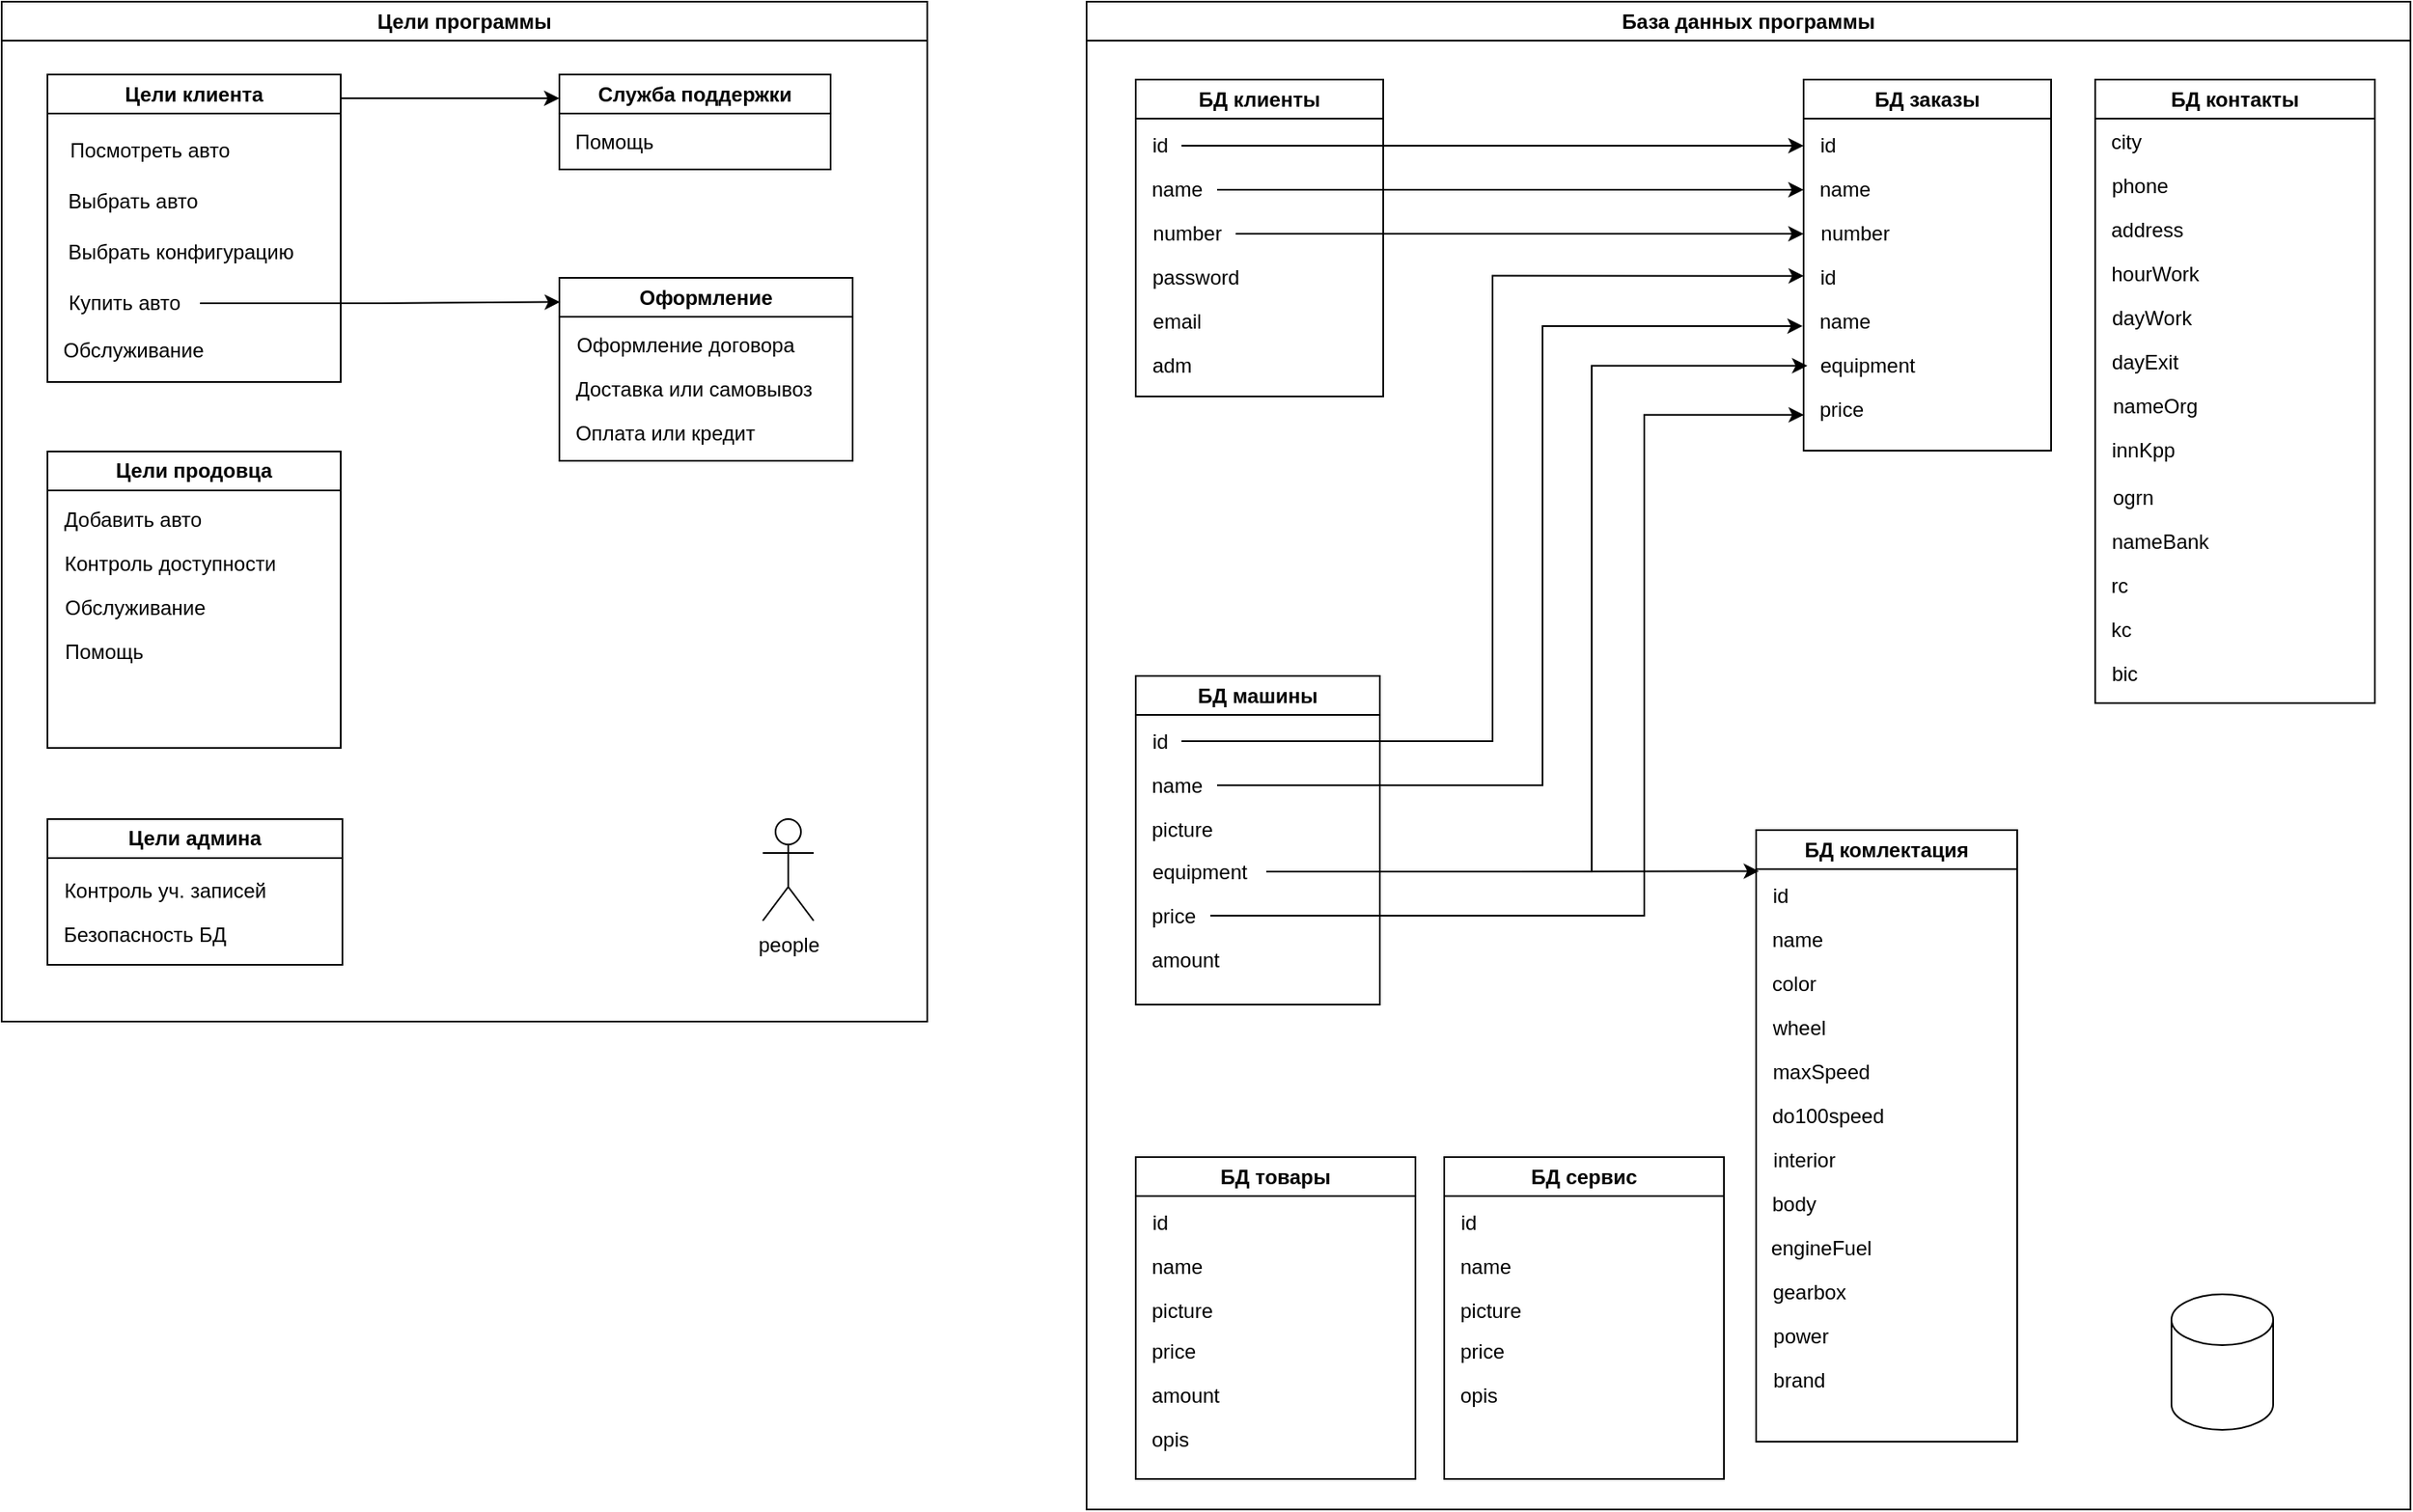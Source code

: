<mxfile version="23.1.5" type="device">
  <diagram id="C5RBs43oDa-KdzZeNtuy" name="Page-1">
    <mxGraphModel dx="1366" dy="804" grid="0" gridSize="10" guides="1" tooltips="1" connect="1" arrows="1" fold="1" page="1" pageScale="1" pageWidth="900" pageHeight="1600" math="0" shadow="0">
      <root>
        <mxCell id="WIyWlLk6GJQsqaUBKTNV-0" />
        <mxCell id="WIyWlLk6GJQsqaUBKTNV-1" parent="WIyWlLk6GJQsqaUBKTNV-0" />
        <mxCell id="UgQdUvCFgoRHDVN43WVg-59" value="Цели программы" style="swimlane;whiteSpace=wrap;html=1;" parent="WIyWlLk6GJQsqaUBKTNV-1" vertex="1">
          <mxGeometry x="21" y="19" width="546" height="602" as="geometry" />
        </mxCell>
        <mxCell id="UgQdUvCFgoRHDVN43WVg-58" value="" style="group" parent="UgQdUvCFgoRHDVN43WVg-59" vertex="1" connectable="0">
          <mxGeometry x="27" y="43" width="475" height="525.5" as="geometry" />
        </mxCell>
        <mxCell id="UgQdUvCFgoRHDVN43WVg-1" value="Цели клиента" style="swimlane;whiteSpace=wrap;html=1;" parent="UgQdUvCFgoRHDVN43WVg-58" vertex="1">
          <mxGeometry width="173" height="181.5" as="geometry">
            <mxRectangle x="50" y="40" width="120" height="30" as="alternateBounds" />
          </mxGeometry>
        </mxCell>
        <mxCell id="UgQdUvCFgoRHDVN43WVg-18" value="Посмотреть авто" style="text;html=1;align=center;verticalAlign=middle;resizable=0;points=[];autosize=1;strokeColor=none;fillColor=none;" parent="UgQdUvCFgoRHDVN43WVg-1" vertex="1">
          <mxGeometry y="30" width="120" height="30" as="geometry" />
        </mxCell>
        <mxCell id="UgQdUvCFgoRHDVN43WVg-22" value="Купить авто" style="text;html=1;align=center;verticalAlign=middle;resizable=0;points=[];autosize=1;strokeColor=none;fillColor=none;" parent="UgQdUvCFgoRHDVN43WVg-1" vertex="1">
          <mxGeometry y="120" width="90" height="30" as="geometry" />
        </mxCell>
        <mxCell id="UgQdUvCFgoRHDVN43WVg-23" value="Выбрать авто" style="text;html=1;align=center;verticalAlign=middle;resizable=0;points=[];autosize=1;strokeColor=none;fillColor=none;" parent="UgQdUvCFgoRHDVN43WVg-1" vertex="1">
          <mxGeometry y="60" width="100" height="30" as="geometry" />
        </mxCell>
        <mxCell id="UgQdUvCFgoRHDVN43WVg-24" value="Выбрать конфигурацию " style="text;align=center;verticalAlign=middle;resizable=0;points=[];autosize=1;strokeColor=none;fillColor=none;html=1;" parent="UgQdUvCFgoRHDVN43WVg-1" vertex="1">
          <mxGeometry y="90" width="160" height="30" as="geometry" />
        </mxCell>
        <mxCell id="UgQdUvCFgoRHDVN43WVg-49" value="Обслуживание&amp;nbsp;" style="text;html=1;align=center;verticalAlign=middle;resizable=0;points=[];autosize=1;strokeColor=none;fillColor=none;" parent="UgQdUvCFgoRHDVN43WVg-1" vertex="1">
          <mxGeometry y="150" width="104" height="26" as="geometry" />
        </mxCell>
        <mxCell id="UgQdUvCFgoRHDVN43WVg-26" value="Служба поддержки" style="swimlane;whiteSpace=wrap;html=1;" parent="UgQdUvCFgoRHDVN43WVg-58" vertex="1">
          <mxGeometry x="302" width="160" height="56" as="geometry">
            <mxRectangle x="352" y="126" width="149" height="26" as="alternateBounds" />
          </mxGeometry>
        </mxCell>
        <mxCell id="UgQdUvCFgoRHDVN43WVg-33" value="Помощь" style="text;html=1;align=center;verticalAlign=middle;resizable=0;points=[];autosize=1;strokeColor=none;fillColor=none;" parent="UgQdUvCFgoRHDVN43WVg-26" vertex="1">
          <mxGeometry y="27" width="64" height="26" as="geometry" />
        </mxCell>
        <mxCell id="UgQdUvCFgoRHDVN43WVg-34" style="edgeStyle=orthogonalEdgeStyle;rounded=0;orthogonalLoop=1;jettySize=auto;html=1;entryX=0;entryY=0.25;entryDx=0;entryDy=0;" parent="UgQdUvCFgoRHDVN43WVg-58" source="UgQdUvCFgoRHDVN43WVg-1" target="UgQdUvCFgoRHDVN43WVg-26" edge="1">
          <mxGeometry relative="1" as="geometry">
            <Array as="points">
              <mxPoint x="204" y="14" />
              <mxPoint x="204" y="14" />
            </Array>
          </mxGeometry>
        </mxCell>
        <mxCell id="UgQdUvCFgoRHDVN43WVg-28" value="Оформление" style="swimlane;whiteSpace=wrap;html=1;" parent="UgQdUvCFgoRHDVN43WVg-58" vertex="1">
          <mxGeometry x="302" y="120" width="173" height="108" as="geometry" />
        </mxCell>
        <mxCell id="UgQdUvCFgoRHDVN43WVg-29" value="Оформление договора" style="text;html=1;align=center;verticalAlign=middle;resizable=0;points=[];autosize=1;strokeColor=none;fillColor=none;" parent="UgQdUvCFgoRHDVN43WVg-28" vertex="1">
          <mxGeometry y="27" width="147" height="26" as="geometry" />
        </mxCell>
        <mxCell id="UgQdUvCFgoRHDVN43WVg-30" value="Доставка или самовывоз" style="text;html=1;align=center;verticalAlign=middle;resizable=0;points=[];autosize=1;strokeColor=none;fillColor=none;" parent="UgQdUvCFgoRHDVN43WVg-28" vertex="1">
          <mxGeometry y="53" width="158" height="26" as="geometry" />
        </mxCell>
        <mxCell id="UgQdUvCFgoRHDVN43WVg-31" value="Оплата или кредит" style="text;html=1;align=center;verticalAlign=middle;resizable=0;points=[];autosize=1;strokeColor=none;fillColor=none;" parent="UgQdUvCFgoRHDVN43WVg-28" vertex="1">
          <mxGeometry y="79" width="124" height="26" as="geometry" />
        </mxCell>
        <mxCell id="UgQdUvCFgoRHDVN43WVg-32" style="edgeStyle=orthogonalEdgeStyle;rounded=0;orthogonalLoop=1;jettySize=auto;html=1;entryX=0.002;entryY=0.132;entryDx=0;entryDy=0;entryPerimeter=0;" parent="UgQdUvCFgoRHDVN43WVg-58" source="UgQdUvCFgoRHDVN43WVg-22" target="UgQdUvCFgoRHDVN43WVg-28" edge="1">
          <mxGeometry relative="1" as="geometry" />
        </mxCell>
        <mxCell id="UgQdUvCFgoRHDVN43WVg-39" value="Цели продовца" style="swimlane;whiteSpace=wrap;html=1;" parent="UgQdUvCFgoRHDVN43WVg-58" vertex="1">
          <mxGeometry y="222.5" width="173" height="175" as="geometry">
            <mxRectangle x="50" y="40" width="120" height="30" as="alternateBounds" />
          </mxGeometry>
        </mxCell>
        <mxCell id="UgQdUvCFgoRHDVN43WVg-44" value="Добавить авто" style="text;html=1;align=center;verticalAlign=middle;resizable=0;points=[];autosize=1;strokeColor=none;fillColor=none;" parent="UgQdUvCFgoRHDVN43WVg-39" vertex="1">
          <mxGeometry x="0.5" y="27" width="99" height="26" as="geometry" />
        </mxCell>
        <mxCell id="UgQdUvCFgoRHDVN43WVg-47" value="Контроль доступности" style="text;html=1;align=center;verticalAlign=middle;resizable=0;points=[];autosize=1;strokeColor=none;fillColor=none;" parent="UgQdUvCFgoRHDVN43WVg-39" vertex="1">
          <mxGeometry y="53" width="143" height="26" as="geometry" />
        </mxCell>
        <mxCell id="UgQdUvCFgoRHDVN43WVg-48" value="Обслуживание&amp;nbsp;" style="text;html=1;align=center;verticalAlign=middle;resizable=0;points=[];autosize=1;strokeColor=none;fillColor=none;" parent="UgQdUvCFgoRHDVN43WVg-39" vertex="1">
          <mxGeometry x="0.5" y="79" width="104" height="26" as="geometry" />
        </mxCell>
        <mxCell id="UgQdUvCFgoRHDVN43WVg-53" value="Помощь" style="text;html=1;align=center;verticalAlign=middle;resizable=0;points=[];autosize=1;strokeColor=none;fillColor=none;" parent="UgQdUvCFgoRHDVN43WVg-39" vertex="1">
          <mxGeometry x="0.5" y="105" width="64" height="26" as="geometry" />
        </mxCell>
        <mxCell id="UgQdUvCFgoRHDVN43WVg-54" value="Цели админа" style="swimlane;whiteSpace=wrap;html=1;" parent="UgQdUvCFgoRHDVN43WVg-58" vertex="1">
          <mxGeometry y="439.5" width="174" height="86" as="geometry" />
        </mxCell>
        <mxCell id="UgQdUvCFgoRHDVN43WVg-55" value="Контроль уч. записей" style="text;html=1;align=center;verticalAlign=middle;resizable=0;points=[];autosize=1;strokeColor=none;fillColor=none;" parent="UgQdUvCFgoRHDVN43WVg-54" vertex="1">
          <mxGeometry y="29" width="137" height="26" as="geometry" />
        </mxCell>
        <mxCell id="UgQdUvCFgoRHDVN43WVg-56" value="Безопасность БД" style="text;html=1;align=center;verticalAlign=middle;resizable=0;points=[];autosize=1;strokeColor=none;fillColor=none;" parent="UgQdUvCFgoRHDVN43WVg-54" vertex="1">
          <mxGeometry y="55" width="114" height="26" as="geometry" />
        </mxCell>
        <mxCell id="UgQdUvCFgoRHDVN43WVg-90" value="people" style="shape=umlActor;verticalLabelPosition=bottom;verticalAlign=top;html=1;outlineConnect=0;" parent="UgQdUvCFgoRHDVN43WVg-58" vertex="1">
          <mxGeometry x="422" y="439.5" width="30" height="60" as="geometry" />
        </mxCell>
        <mxCell id="UgQdUvCFgoRHDVN43WVg-96" value="База данных программы" style="swimlane;whiteSpace=wrap;html=1;" parent="WIyWlLk6GJQsqaUBKTNV-1" vertex="1">
          <mxGeometry x="661" y="19" width="781" height="890" as="geometry" />
        </mxCell>
        <mxCell id="uN6Z-aumGNW2snMiSsgA-0" value="БД товары" style="swimlane;whiteSpace=wrap;html=1;" parent="UgQdUvCFgoRHDVN43WVg-96" vertex="1">
          <mxGeometry x="29" y="682" width="165" height="190" as="geometry" />
        </mxCell>
        <mxCell id="uN6Z-aumGNW2snMiSsgA-1" value="id" style="text;html=1;align=center;verticalAlign=middle;resizable=0;points=[];autosize=1;strokeColor=none;fillColor=none;" parent="uN6Z-aumGNW2snMiSsgA-0" vertex="1">
          <mxGeometry y="26" width="27" height="26" as="geometry" />
        </mxCell>
        <mxCell id="uN6Z-aumGNW2snMiSsgA-2" value="name" style="text;html=1;align=center;verticalAlign=middle;resizable=0;points=[];autosize=1;strokeColor=none;fillColor=none;" parent="uN6Z-aumGNW2snMiSsgA-0" vertex="1">
          <mxGeometry y="52" width="48" height="26" as="geometry" />
        </mxCell>
        <mxCell id="uN6Z-aumGNW2snMiSsgA-6" value="amount" style="text;html=1;align=center;verticalAlign=middle;resizable=0;points=[];autosize=1;strokeColor=none;fillColor=none;" parent="uN6Z-aumGNW2snMiSsgA-0" vertex="1">
          <mxGeometry y="128" width="58" height="26" as="geometry" />
        </mxCell>
        <mxCell id="uN6Z-aumGNW2snMiSsgA-25" value="picture" style="text;html=1;align=center;verticalAlign=middle;resizable=0;points=[];autosize=1;strokeColor=none;fillColor=none;" parent="uN6Z-aumGNW2snMiSsgA-0" vertex="1">
          <mxGeometry y="78" width="54" height="26" as="geometry" />
        </mxCell>
        <mxCell id="uN6Z-aumGNW2snMiSsgA-5" value="price" style="text;html=1;align=center;verticalAlign=middle;resizable=0;points=[];autosize=1;strokeColor=none;fillColor=none;" parent="uN6Z-aumGNW2snMiSsgA-0" vertex="1">
          <mxGeometry y="102" width="44" height="26" as="geometry" />
        </mxCell>
        <mxCell id="uN6Z-aumGNW2snMiSsgA-27" value="opis" style="text;html=1;align=center;verticalAlign=middle;resizable=0;points=[];autosize=1;strokeColor=none;fillColor=none;" parent="uN6Z-aumGNW2snMiSsgA-0" vertex="1">
          <mxGeometry y="154" width="40" height="26" as="geometry" />
        </mxCell>
        <mxCell id="UgQdUvCFgoRHDVN43WVg-60" value="БД клиенты" style="swimlane;whiteSpace=wrap;html=1;" parent="UgQdUvCFgoRHDVN43WVg-96" vertex="1">
          <mxGeometry x="29" y="46" width="146" height="187" as="geometry" />
        </mxCell>
        <mxCell id="UgQdUvCFgoRHDVN43WVg-61" value="id" style="text;html=1;align=center;verticalAlign=middle;resizable=0;points=[];autosize=1;strokeColor=none;fillColor=none;" parent="UgQdUvCFgoRHDVN43WVg-60" vertex="1">
          <mxGeometry y="26" width="27" height="26" as="geometry" />
        </mxCell>
        <mxCell id="UgQdUvCFgoRHDVN43WVg-62" value="name" style="text;html=1;align=center;verticalAlign=middle;resizable=0;points=[];autosize=1;strokeColor=none;fillColor=none;" parent="UgQdUvCFgoRHDVN43WVg-60" vertex="1">
          <mxGeometry y="52" width="48" height="26" as="geometry" />
        </mxCell>
        <mxCell id="UgQdUvCFgoRHDVN43WVg-63" value="number" style="text;html=1;align=center;verticalAlign=middle;resizable=0;points=[];autosize=1;strokeColor=none;fillColor=none;" parent="UgQdUvCFgoRHDVN43WVg-60" vertex="1">
          <mxGeometry y="78" width="59" height="26" as="geometry" />
        </mxCell>
        <mxCell id="DivV-9oVM6c-Xm0eZ2Rv-19" value="password" style="text;html=1;align=center;verticalAlign=middle;resizable=0;points=[];autosize=1;strokeColor=none;fillColor=none;" vertex="1" parent="UgQdUvCFgoRHDVN43WVg-60">
          <mxGeometry y="104" width="69" height="26" as="geometry" />
        </mxCell>
        <mxCell id="DivV-9oVM6c-Xm0eZ2Rv-20" value="email" style="text;html=1;align=center;verticalAlign=middle;resizable=0;points=[];autosize=1;strokeColor=none;fillColor=none;" vertex="1" parent="UgQdUvCFgoRHDVN43WVg-60">
          <mxGeometry y="130" width="47" height="26" as="geometry" />
        </mxCell>
        <mxCell id="DivV-9oVM6c-Xm0eZ2Rv-31" value="adm" style="text;html=1;align=center;verticalAlign=middle;resizable=0;points=[];autosize=1;strokeColor=none;fillColor=none;" vertex="1" parent="UgQdUvCFgoRHDVN43WVg-60">
          <mxGeometry y="156" width="41" height="26" as="geometry" />
        </mxCell>
        <mxCell id="UgQdUvCFgoRHDVN43WVg-72" value="БД машины" style="swimlane;whiteSpace=wrap;html=1;" parent="UgQdUvCFgoRHDVN43WVg-96" vertex="1">
          <mxGeometry x="29" y="398" width="144" height="194" as="geometry" />
        </mxCell>
        <mxCell id="UgQdUvCFgoRHDVN43WVg-73" value="id" style="text;html=1;align=center;verticalAlign=middle;resizable=0;points=[];autosize=1;strokeColor=none;fillColor=none;" parent="UgQdUvCFgoRHDVN43WVg-72" vertex="1">
          <mxGeometry y="25.5" width="27" height="26" as="geometry" />
        </mxCell>
        <mxCell id="UgQdUvCFgoRHDVN43WVg-74" value="name" style="text;html=1;align=center;verticalAlign=middle;resizable=0;points=[];autosize=1;strokeColor=none;fillColor=none;" parent="UgQdUvCFgoRHDVN43WVg-72" vertex="1">
          <mxGeometry y="51.5" width="48" height="26" as="geometry" />
        </mxCell>
        <mxCell id="UgQdUvCFgoRHDVN43WVg-75" value="equipment&amp;nbsp;" style="text;html=1;align=center;verticalAlign=middle;resizable=0;points=[];autosize=1;strokeColor=none;fillColor=none;" parent="UgQdUvCFgoRHDVN43WVg-72" vertex="1">
          <mxGeometry y="102.5" width="77" height="26" as="geometry" />
        </mxCell>
        <mxCell id="UgQdUvCFgoRHDVN43WVg-77" value="price" style="text;html=1;align=center;verticalAlign=middle;resizable=0;points=[];autosize=1;strokeColor=none;fillColor=none;" parent="UgQdUvCFgoRHDVN43WVg-72" vertex="1">
          <mxGeometry y="128.5" width="44" height="26" as="geometry" />
        </mxCell>
        <mxCell id="UgQdUvCFgoRHDVN43WVg-78" value="amount" style="text;html=1;align=center;verticalAlign=middle;resizable=0;points=[];autosize=1;strokeColor=none;fillColor=none;" parent="UgQdUvCFgoRHDVN43WVg-72" vertex="1">
          <mxGeometry y="154.5" width="58" height="26" as="geometry" />
        </mxCell>
        <mxCell id="UgQdUvCFgoRHDVN43WVg-89" value="picture" style="text;html=1;align=center;verticalAlign=middle;resizable=0;points=[];autosize=1;strokeColor=none;fillColor=none;" parent="UgQdUvCFgoRHDVN43WVg-72" vertex="1">
          <mxGeometry y="77.5" width="54" height="26" as="geometry" />
        </mxCell>
        <mxCell id="UgQdUvCFgoRHDVN43WVg-79" value="БД комлектация" style="swimlane;whiteSpace=wrap;html=1;" parent="UgQdUvCFgoRHDVN43WVg-96" vertex="1">
          <mxGeometry x="395" y="489" width="154" height="361" as="geometry" />
        </mxCell>
        <mxCell id="UgQdUvCFgoRHDVN43WVg-81" value="id" style="text;html=1;align=center;verticalAlign=middle;resizable=0;points=[];autosize=1;strokeColor=none;fillColor=none;" parent="UgQdUvCFgoRHDVN43WVg-79" vertex="1">
          <mxGeometry y="26" width="27" height="26" as="geometry" />
        </mxCell>
        <mxCell id="UgQdUvCFgoRHDVN43WVg-82" value="name" style="text;html=1;align=center;verticalAlign=middle;resizable=0;points=[];autosize=1;strokeColor=none;fillColor=none;" parent="UgQdUvCFgoRHDVN43WVg-79" vertex="1">
          <mxGeometry y="52" width="48" height="26" as="geometry" />
        </mxCell>
        <mxCell id="UgQdUvCFgoRHDVN43WVg-83" value="color" style="text;html=1;align=center;verticalAlign=middle;resizable=0;points=[];autosize=1;strokeColor=none;fillColor=none;" parent="UgQdUvCFgoRHDVN43WVg-79" vertex="1">
          <mxGeometry y="78" width="44" height="26" as="geometry" />
        </mxCell>
        <mxCell id="UgQdUvCFgoRHDVN43WVg-84" value="wheel" style="text;html=1;align=center;verticalAlign=middle;resizable=0;points=[];autosize=1;strokeColor=none;fillColor=none;" parent="UgQdUvCFgoRHDVN43WVg-79" vertex="1">
          <mxGeometry y="104" width="49" height="26" as="geometry" />
        </mxCell>
        <mxCell id="UgQdUvCFgoRHDVN43WVg-85" value="maxSpeed" style="text;html=1;align=center;verticalAlign=middle;resizable=0;points=[];autosize=1;strokeColor=none;fillColor=none;" parent="UgQdUvCFgoRHDVN43WVg-79" vertex="1">
          <mxGeometry y="130" width="75" height="26" as="geometry" />
        </mxCell>
        <mxCell id="UgQdUvCFgoRHDVN43WVg-86" value="do100speed" style="text;html=1;align=center;verticalAlign=middle;resizable=0;points=[];autosize=1;strokeColor=none;fillColor=none;" parent="UgQdUvCFgoRHDVN43WVg-79" vertex="1">
          <mxGeometry y="156" width="84" height="26" as="geometry" />
        </mxCell>
        <mxCell id="UgQdUvCFgoRHDVN43WVg-87" value="interior" style="text;html=1;align=center;verticalAlign=middle;resizable=0;points=[];autosize=1;strokeColor=none;fillColor=none;" parent="UgQdUvCFgoRHDVN43WVg-79" vertex="1">
          <mxGeometry y="182" width="55" height="26" as="geometry" />
        </mxCell>
        <mxCell id="UgQdUvCFgoRHDVN43WVg-88" value="body" style="text;html=1;align=center;verticalAlign=middle;resizable=0;points=[];autosize=1;strokeColor=none;fillColor=none;" parent="UgQdUvCFgoRHDVN43WVg-79" vertex="1">
          <mxGeometry y="208" width="44" height="26" as="geometry" />
        </mxCell>
        <mxCell id="UgQdUvCFgoRHDVN43WVg-92" value="engineFuel" style="text;html=1;align=center;verticalAlign=middle;resizable=0;points=[];autosize=1;strokeColor=none;fillColor=none;" parent="UgQdUvCFgoRHDVN43WVg-79" vertex="1">
          <mxGeometry x="-1" y="234" width="77" height="26" as="geometry" />
        </mxCell>
        <mxCell id="UgQdUvCFgoRHDVN43WVg-93" value="gearbox" style="text;html=1;align=center;verticalAlign=middle;resizable=0;points=[];autosize=1;strokeColor=none;fillColor=none;" parent="UgQdUvCFgoRHDVN43WVg-79" vertex="1">
          <mxGeometry y="260" width="61" height="26" as="geometry" />
        </mxCell>
        <mxCell id="UgQdUvCFgoRHDVN43WVg-94" value="power" style="text;html=1;align=center;verticalAlign=middle;resizable=0;points=[];autosize=1;strokeColor=none;fillColor=none;" parent="UgQdUvCFgoRHDVN43WVg-79" vertex="1">
          <mxGeometry y="286" width="51" height="26" as="geometry" />
        </mxCell>
        <mxCell id="UgQdUvCFgoRHDVN43WVg-95" value="brand" style="text;html=1;align=center;verticalAlign=middle;resizable=0;points=[];autosize=1;strokeColor=none;fillColor=none;" parent="UgQdUvCFgoRHDVN43WVg-79" vertex="1">
          <mxGeometry y="312" width="49" height="26" as="geometry" />
        </mxCell>
        <mxCell id="UgQdUvCFgoRHDVN43WVg-80" style="edgeStyle=orthogonalEdgeStyle;rounded=0;orthogonalLoop=1;jettySize=auto;html=1;entryX=0.011;entryY=0.067;entryDx=0;entryDy=0;entryPerimeter=0;" parent="UgQdUvCFgoRHDVN43WVg-96" source="UgQdUvCFgoRHDVN43WVg-75" target="UgQdUvCFgoRHDVN43WVg-79" edge="1">
          <mxGeometry relative="1" as="geometry" />
        </mxCell>
        <mxCell id="UgQdUvCFgoRHDVN43WVg-98" value="" style="shape=cylinder3;whiteSpace=wrap;html=1;boundedLbl=1;backgroundOutline=1;size=15;" parent="UgQdUvCFgoRHDVN43WVg-96" vertex="1">
          <mxGeometry x="640" y="763" width="60" height="80" as="geometry" />
        </mxCell>
        <mxCell id="uN6Z-aumGNW2snMiSsgA-7" value="БД заказы" style="swimlane;whiteSpace=wrap;html=1;" parent="UgQdUvCFgoRHDVN43WVg-96" vertex="1">
          <mxGeometry x="423" y="46" width="146" height="219" as="geometry" />
        </mxCell>
        <mxCell id="uN6Z-aumGNW2snMiSsgA-8" value="id" style="text;html=1;align=center;verticalAlign=middle;resizable=0;points=[];autosize=1;strokeColor=none;fillColor=none;" parent="uN6Z-aumGNW2snMiSsgA-7" vertex="1">
          <mxGeometry y="26" width="27" height="26" as="geometry" />
        </mxCell>
        <mxCell id="uN6Z-aumGNW2snMiSsgA-9" value="name" style="text;html=1;align=center;verticalAlign=middle;resizable=0;points=[];autosize=1;strokeColor=none;fillColor=none;" parent="uN6Z-aumGNW2snMiSsgA-7" vertex="1">
          <mxGeometry y="52" width="48" height="26" as="geometry" />
        </mxCell>
        <mxCell id="uN6Z-aumGNW2snMiSsgA-10" value="price" style="text;html=1;align=center;verticalAlign=middle;resizable=0;points=[];autosize=1;strokeColor=none;fillColor=none;" parent="uN6Z-aumGNW2snMiSsgA-7" vertex="1">
          <mxGeometry y="182" width="44" height="26" as="geometry" />
        </mxCell>
        <mxCell id="uN6Z-aumGNW2snMiSsgA-12" value="number" style="text;html=1;align=center;verticalAlign=middle;resizable=0;points=[];autosize=1;strokeColor=none;fillColor=none;" parent="uN6Z-aumGNW2snMiSsgA-7" vertex="1">
          <mxGeometry y="78" width="59" height="26" as="geometry" />
        </mxCell>
        <mxCell id="uN6Z-aumGNW2snMiSsgA-13" value="id" style="text;html=1;align=center;verticalAlign=middle;resizable=0;points=[];autosize=1;strokeColor=none;fillColor=none;" parent="uN6Z-aumGNW2snMiSsgA-7" vertex="1">
          <mxGeometry y="104" width="27" height="26" as="geometry" />
        </mxCell>
        <mxCell id="uN6Z-aumGNW2snMiSsgA-14" value="name" style="text;html=1;align=center;verticalAlign=middle;resizable=0;points=[];autosize=1;strokeColor=none;fillColor=none;" parent="uN6Z-aumGNW2snMiSsgA-7" vertex="1">
          <mxGeometry y="130" width="48" height="26" as="geometry" />
        </mxCell>
        <mxCell id="uN6Z-aumGNW2snMiSsgA-15" value="equipment&amp;nbsp;" style="text;html=1;align=center;verticalAlign=middle;resizable=0;points=[];autosize=1;strokeColor=none;fillColor=none;" parent="uN6Z-aumGNW2snMiSsgA-7" vertex="1">
          <mxGeometry y="156" width="77" height="26" as="geometry" />
        </mxCell>
        <mxCell id="uN6Z-aumGNW2snMiSsgA-16" style="edgeStyle=orthogonalEdgeStyle;rounded=0;orthogonalLoop=1;jettySize=auto;html=1;" parent="UgQdUvCFgoRHDVN43WVg-96" source="UgQdUvCFgoRHDVN43WVg-61" target="uN6Z-aumGNW2snMiSsgA-8" edge="1">
          <mxGeometry relative="1" as="geometry" />
        </mxCell>
        <mxCell id="uN6Z-aumGNW2snMiSsgA-17" style="edgeStyle=orthogonalEdgeStyle;rounded=0;orthogonalLoop=1;jettySize=auto;html=1;" parent="UgQdUvCFgoRHDVN43WVg-96" source="UgQdUvCFgoRHDVN43WVg-62" target="uN6Z-aumGNW2snMiSsgA-9" edge="1">
          <mxGeometry relative="1" as="geometry" />
        </mxCell>
        <mxCell id="uN6Z-aumGNW2snMiSsgA-19" style="edgeStyle=orthogonalEdgeStyle;rounded=0;orthogonalLoop=1;jettySize=auto;html=1;" parent="UgQdUvCFgoRHDVN43WVg-96" source="UgQdUvCFgoRHDVN43WVg-63" target="uN6Z-aumGNW2snMiSsgA-12" edge="1">
          <mxGeometry relative="1" as="geometry" />
        </mxCell>
        <mxCell id="uN6Z-aumGNW2snMiSsgA-21" style="edgeStyle=orthogonalEdgeStyle;rounded=0;orthogonalLoop=1;jettySize=auto;html=1;entryX=0.006;entryY=0.455;entryDx=0;entryDy=0;entryPerimeter=0;" parent="UgQdUvCFgoRHDVN43WVg-96" source="UgQdUvCFgoRHDVN43WVg-73" target="uN6Z-aumGNW2snMiSsgA-13" edge="1">
          <mxGeometry relative="1" as="geometry" />
        </mxCell>
        <mxCell id="uN6Z-aumGNW2snMiSsgA-22" style="edgeStyle=orthogonalEdgeStyle;rounded=0;orthogonalLoop=1;jettySize=auto;html=1;entryX=-0.011;entryY=0.595;entryDx=0;entryDy=0;entryPerimeter=0;" parent="UgQdUvCFgoRHDVN43WVg-96" source="UgQdUvCFgoRHDVN43WVg-74" target="uN6Z-aumGNW2snMiSsgA-14" edge="1">
          <mxGeometry relative="1" as="geometry">
            <Array as="points">
              <mxPoint x="269" y="463" />
              <mxPoint x="269" y="191" />
            </Array>
          </mxGeometry>
        </mxCell>
        <mxCell id="uN6Z-aumGNW2snMiSsgA-23" style="edgeStyle=orthogonalEdgeStyle;rounded=0;orthogonalLoop=1;jettySize=auto;html=1;entryX=0.029;entryY=0.497;entryDx=0;entryDy=0;entryPerimeter=0;" parent="UgQdUvCFgoRHDVN43WVg-96" source="UgQdUvCFgoRHDVN43WVg-75" target="uN6Z-aumGNW2snMiSsgA-15" edge="1">
          <mxGeometry relative="1" as="geometry">
            <Array as="points">
              <mxPoint x="298" y="513" />
              <mxPoint x="298" y="215" />
            </Array>
          </mxGeometry>
        </mxCell>
        <mxCell id="uN6Z-aumGNW2snMiSsgA-24" style="edgeStyle=orthogonalEdgeStyle;rounded=0;orthogonalLoop=1;jettySize=auto;html=1;entryX=0.004;entryY=0.611;entryDx=0;entryDy=0;entryPerimeter=0;" parent="UgQdUvCFgoRHDVN43WVg-96" source="UgQdUvCFgoRHDVN43WVg-77" target="uN6Z-aumGNW2snMiSsgA-10" edge="1">
          <mxGeometry relative="1" as="geometry">
            <Array as="points">
              <mxPoint x="329" y="539" />
              <mxPoint x="329" y="244" />
            </Array>
          </mxGeometry>
        </mxCell>
        <mxCell id="5N2M0D9ZLnvjWMmoYb4K-0" value="БД сервис" style="swimlane;whiteSpace=wrap;html=1;" parent="UgQdUvCFgoRHDVN43WVg-96" vertex="1">
          <mxGeometry x="211" y="682" width="165" height="190" as="geometry" />
        </mxCell>
        <mxCell id="5N2M0D9ZLnvjWMmoYb4K-1" value="id" style="text;html=1;align=center;verticalAlign=middle;resizable=0;points=[];autosize=1;strokeColor=none;fillColor=none;" parent="5N2M0D9ZLnvjWMmoYb4K-0" vertex="1">
          <mxGeometry y="26" width="27" height="26" as="geometry" />
        </mxCell>
        <mxCell id="5N2M0D9ZLnvjWMmoYb4K-2" value="name" style="text;html=1;align=center;verticalAlign=middle;resizable=0;points=[];autosize=1;strokeColor=none;fillColor=none;" parent="5N2M0D9ZLnvjWMmoYb4K-0" vertex="1">
          <mxGeometry y="52" width="48" height="26" as="geometry" />
        </mxCell>
        <mxCell id="5N2M0D9ZLnvjWMmoYb4K-4" value="picture" style="text;html=1;align=center;verticalAlign=middle;resizable=0;points=[];autosize=1;strokeColor=none;fillColor=none;" parent="5N2M0D9ZLnvjWMmoYb4K-0" vertex="1">
          <mxGeometry y="78" width="54" height="26" as="geometry" />
        </mxCell>
        <mxCell id="5N2M0D9ZLnvjWMmoYb4K-5" value="price" style="text;html=1;align=center;verticalAlign=middle;resizable=0;points=[];autosize=1;strokeColor=none;fillColor=none;" parent="5N2M0D9ZLnvjWMmoYb4K-0" vertex="1">
          <mxGeometry y="102" width="44" height="26" as="geometry" />
        </mxCell>
        <mxCell id="5N2M0D9ZLnvjWMmoYb4K-6" value="opis" style="text;html=1;align=center;verticalAlign=middle;resizable=0;points=[];autosize=1;strokeColor=none;fillColor=none;" parent="5N2M0D9ZLnvjWMmoYb4K-0" vertex="1">
          <mxGeometry y="128" width="40" height="26" as="geometry" />
        </mxCell>
        <mxCell id="DivV-9oVM6c-Xm0eZ2Rv-0" value="БД контакты" style="swimlane;whiteSpace=wrap;html=1;" vertex="1" parent="UgQdUvCFgoRHDVN43WVg-96">
          <mxGeometry x="595" y="46" width="165" height="368" as="geometry" />
        </mxCell>
        <mxCell id="DivV-9oVM6c-Xm0eZ2Rv-2" value="city" style="text;html=1;align=center;verticalAlign=middle;resizable=0;points=[];autosize=1;strokeColor=none;fillColor=none;" vertex="1" parent="DivV-9oVM6c-Xm0eZ2Rv-0">
          <mxGeometry y="24" width="36" height="26" as="geometry" />
        </mxCell>
        <mxCell id="DivV-9oVM6c-Xm0eZ2Rv-6" value="phone" style="text;html=1;align=center;verticalAlign=middle;resizable=0;points=[];autosize=1;strokeColor=none;fillColor=none;" vertex="1" parent="DivV-9oVM6c-Xm0eZ2Rv-0">
          <mxGeometry y="50" width="51" height="26" as="geometry" />
        </mxCell>
        <mxCell id="DivV-9oVM6c-Xm0eZ2Rv-7" value="address&amp;nbsp;" style="text;html=1;align=center;verticalAlign=middle;resizable=0;points=[];autosize=1;strokeColor=none;fillColor=none;" vertex="1" parent="DivV-9oVM6c-Xm0eZ2Rv-0">
          <mxGeometry y="76" width="64" height="26" as="geometry" />
        </mxCell>
        <mxCell id="DivV-9oVM6c-Xm0eZ2Rv-8" value="hourWork" style="text;html=1;align=center;verticalAlign=middle;resizable=0;points=[];autosize=1;strokeColor=none;fillColor=none;" vertex="1" parent="DivV-9oVM6c-Xm0eZ2Rv-0">
          <mxGeometry y="102" width="70" height="26" as="geometry" />
        </mxCell>
        <mxCell id="DivV-9oVM6c-Xm0eZ2Rv-9" value="dayWork" style="text;html=1;align=center;verticalAlign=middle;resizable=0;points=[];autosize=1;strokeColor=none;fillColor=none;" vertex="1" parent="DivV-9oVM6c-Xm0eZ2Rv-0">
          <mxGeometry y="128" width="65" height="26" as="geometry" />
        </mxCell>
        <mxCell id="DivV-9oVM6c-Xm0eZ2Rv-10" value="dayExit" style="text;html=1;align=center;verticalAlign=middle;resizable=0;points=[];autosize=1;strokeColor=none;fillColor=none;" vertex="1" parent="DivV-9oVM6c-Xm0eZ2Rv-0">
          <mxGeometry y="154" width="57" height="26" as="geometry" />
        </mxCell>
        <mxCell id="DivV-9oVM6c-Xm0eZ2Rv-12" value="nameOrg" style="text;html=1;align=center;verticalAlign=middle;resizable=0;points=[];autosize=1;strokeColor=none;fillColor=none;" vertex="1" parent="DivV-9oVM6c-Xm0eZ2Rv-0">
          <mxGeometry x="1" y="180" width="68" height="26" as="geometry" />
        </mxCell>
        <mxCell id="DivV-9oVM6c-Xm0eZ2Rv-13" value="innKpp" style="text;html=1;align=center;verticalAlign=middle;resizable=0;points=[];autosize=1;strokeColor=none;fillColor=none;" vertex="1" parent="DivV-9oVM6c-Xm0eZ2Rv-0">
          <mxGeometry y="206" width="55" height="26" as="geometry" />
        </mxCell>
        <mxCell id="DivV-9oVM6c-Xm0eZ2Rv-14" value="ogrn" style="text;html=1;align=center;verticalAlign=middle;resizable=0;points=[];autosize=1;strokeColor=none;fillColor=none;" vertex="1" parent="DivV-9oVM6c-Xm0eZ2Rv-0">
          <mxGeometry x="1" y="234" width="42" height="26" as="geometry" />
        </mxCell>
        <mxCell id="DivV-9oVM6c-Xm0eZ2Rv-15" value="nameBank" style="text;html=1;align=center;verticalAlign=middle;resizable=0;points=[];autosize=1;strokeColor=none;fillColor=none;" vertex="1" parent="DivV-9oVM6c-Xm0eZ2Rv-0">
          <mxGeometry y="260" width="75" height="26" as="geometry" />
        </mxCell>
        <mxCell id="DivV-9oVM6c-Xm0eZ2Rv-16" value="rc" style="text;html=1;align=center;verticalAlign=middle;resizable=0;points=[];autosize=1;strokeColor=none;fillColor=none;" vertex="1" parent="DivV-9oVM6c-Xm0eZ2Rv-0">
          <mxGeometry y="286" width="28" height="26" as="geometry" />
        </mxCell>
        <mxCell id="DivV-9oVM6c-Xm0eZ2Rv-17" value="kc" style="text;html=1;align=center;verticalAlign=middle;resizable=0;points=[];autosize=1;strokeColor=none;fillColor=none;" vertex="1" parent="DivV-9oVM6c-Xm0eZ2Rv-0">
          <mxGeometry y="312" width="30" height="26" as="geometry" />
        </mxCell>
        <mxCell id="DivV-9oVM6c-Xm0eZ2Rv-18" value="bic" style="text;html=1;align=center;verticalAlign=middle;resizable=0;points=[];autosize=1;strokeColor=none;fillColor=none;" vertex="1" parent="DivV-9oVM6c-Xm0eZ2Rv-0">
          <mxGeometry y="338" width="33" height="26" as="geometry" />
        </mxCell>
      </root>
    </mxGraphModel>
  </diagram>
</mxfile>
